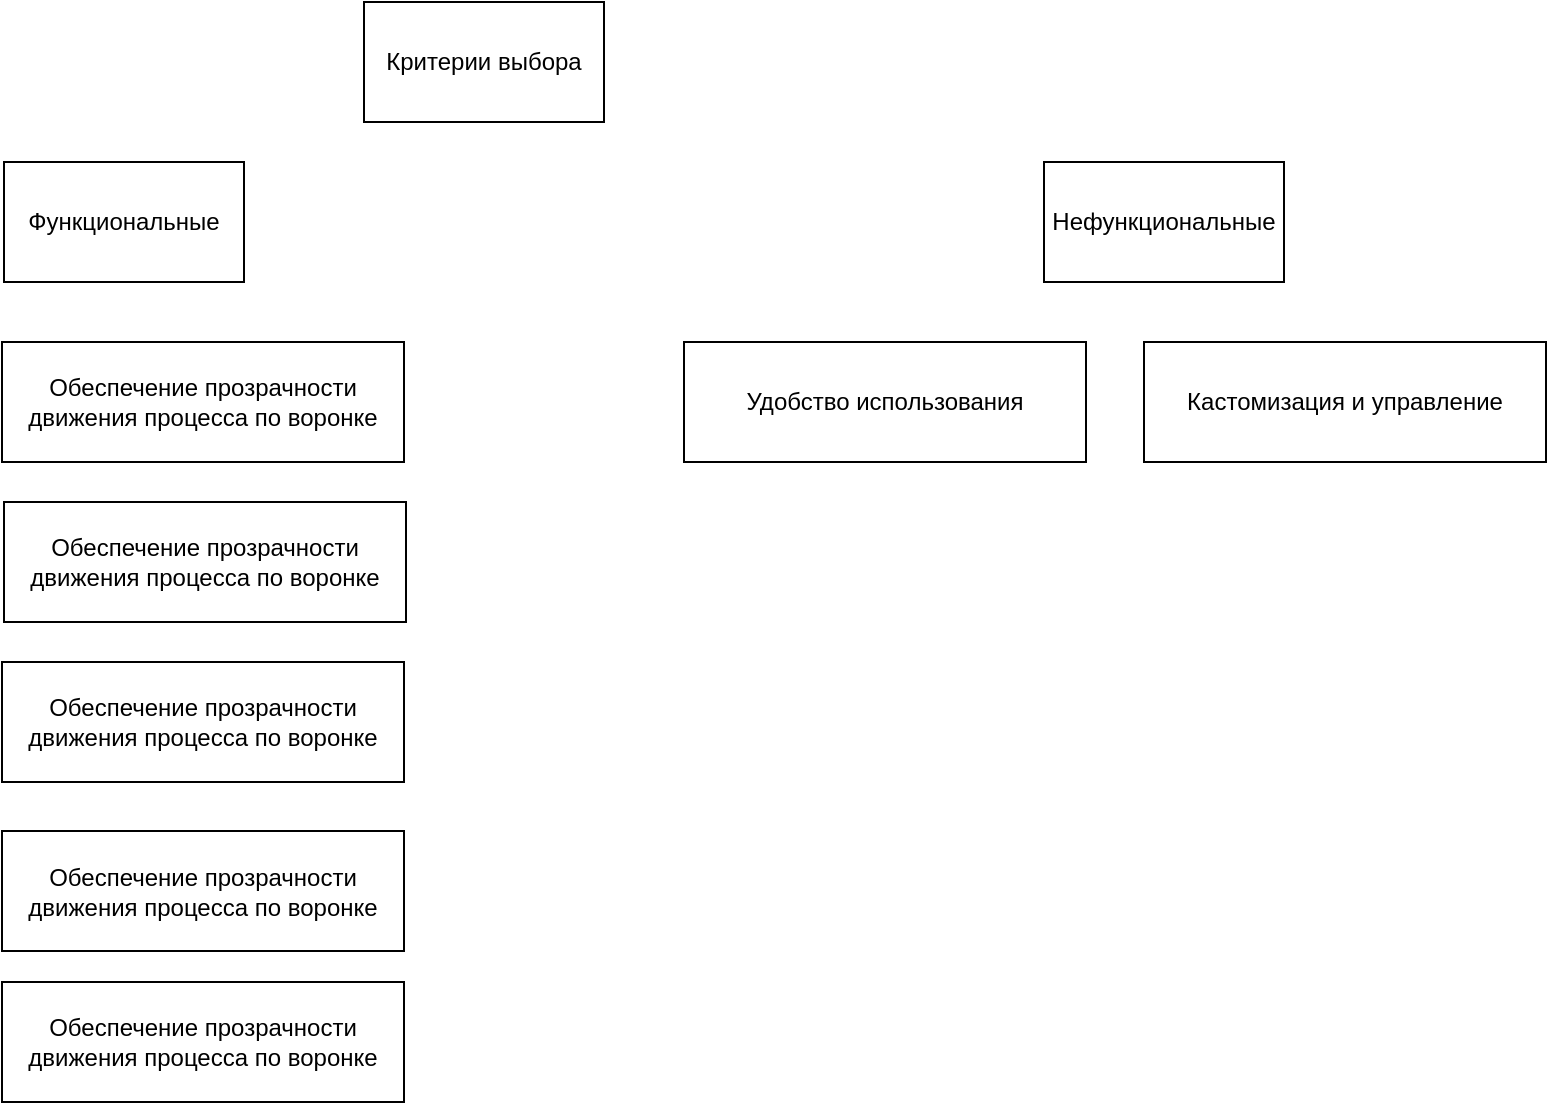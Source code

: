 <mxfile version="22.1.5" type="github">
  <diagram name="Page-1" id="XEkcd8DXK6cYoFrj4VAr">
    <mxGraphModel dx="1098" dy="642" grid="1" gridSize="10" guides="1" tooltips="1" connect="1" arrows="1" fold="1" page="1" pageScale="1" pageWidth="827" pageHeight="1169" math="0" shadow="0">
      <root>
        <mxCell id="0" />
        <mxCell id="1" parent="0" />
        <mxCell id="MVHBoMpumN7ushQgrpT9-1" value="Критерии выбора" style="rounded=0;whiteSpace=wrap;html=1;" vertex="1" parent="1">
          <mxGeometry x="340" y="110" width="120" height="60" as="geometry" />
        </mxCell>
        <mxCell id="MVHBoMpumN7ushQgrpT9-2" value="Функциональные" style="rounded=0;whiteSpace=wrap;html=1;" vertex="1" parent="1">
          <mxGeometry x="160" y="190" width="120" height="60" as="geometry" />
        </mxCell>
        <mxCell id="MVHBoMpumN7ushQgrpT9-3" value="Нефункциональные" style="rounded=0;whiteSpace=wrap;html=1;" vertex="1" parent="1">
          <mxGeometry x="680" y="190" width="120" height="60" as="geometry" />
        </mxCell>
        <mxCell id="MVHBoMpumN7ushQgrpT9-5" value="Обеспечение прозрачности движения процесса по воронке" style="rounded=0;whiteSpace=wrap;html=1;" vertex="1" parent="1">
          <mxGeometry x="159" y="280" width="201" height="60" as="geometry" />
        </mxCell>
        <mxCell id="MVHBoMpumN7ushQgrpT9-6" value="Обеспечение прозрачности движения процесса по воронке" style="rounded=0;whiteSpace=wrap;html=1;" vertex="1" parent="1">
          <mxGeometry x="160" y="360" width="201" height="60" as="geometry" />
        </mxCell>
        <mxCell id="MVHBoMpumN7ushQgrpT9-7" value="Обеспечение прозрачности движения процесса по воронке" style="rounded=0;whiteSpace=wrap;html=1;" vertex="1" parent="1">
          <mxGeometry x="159" y="440" width="201" height="60" as="geometry" />
        </mxCell>
        <mxCell id="MVHBoMpumN7ushQgrpT9-8" value="Обеспечение прозрачности движения процесса по воронке" style="rounded=0;whiteSpace=wrap;html=1;" vertex="1" parent="1">
          <mxGeometry x="159" y="524.5" width="201" height="60" as="geometry" />
        </mxCell>
        <mxCell id="MVHBoMpumN7ushQgrpT9-9" value="Обеспечение прозрачности движения процесса по воронке" style="rounded=0;whiteSpace=wrap;html=1;" vertex="1" parent="1">
          <mxGeometry x="159" y="600" width="201" height="60" as="geometry" />
        </mxCell>
        <mxCell id="MVHBoMpumN7ushQgrpT9-10" value="Удобство использования" style="rounded=0;whiteSpace=wrap;html=1;" vertex="1" parent="1">
          <mxGeometry x="500" y="280" width="201" height="60" as="geometry" />
        </mxCell>
        <mxCell id="MVHBoMpumN7ushQgrpT9-11" value="Кастомизация и управление" style="rounded=0;whiteSpace=wrap;html=1;" vertex="1" parent="1">
          <mxGeometry x="730" y="280" width="201" height="60" as="geometry" />
        </mxCell>
      </root>
    </mxGraphModel>
  </diagram>
</mxfile>
